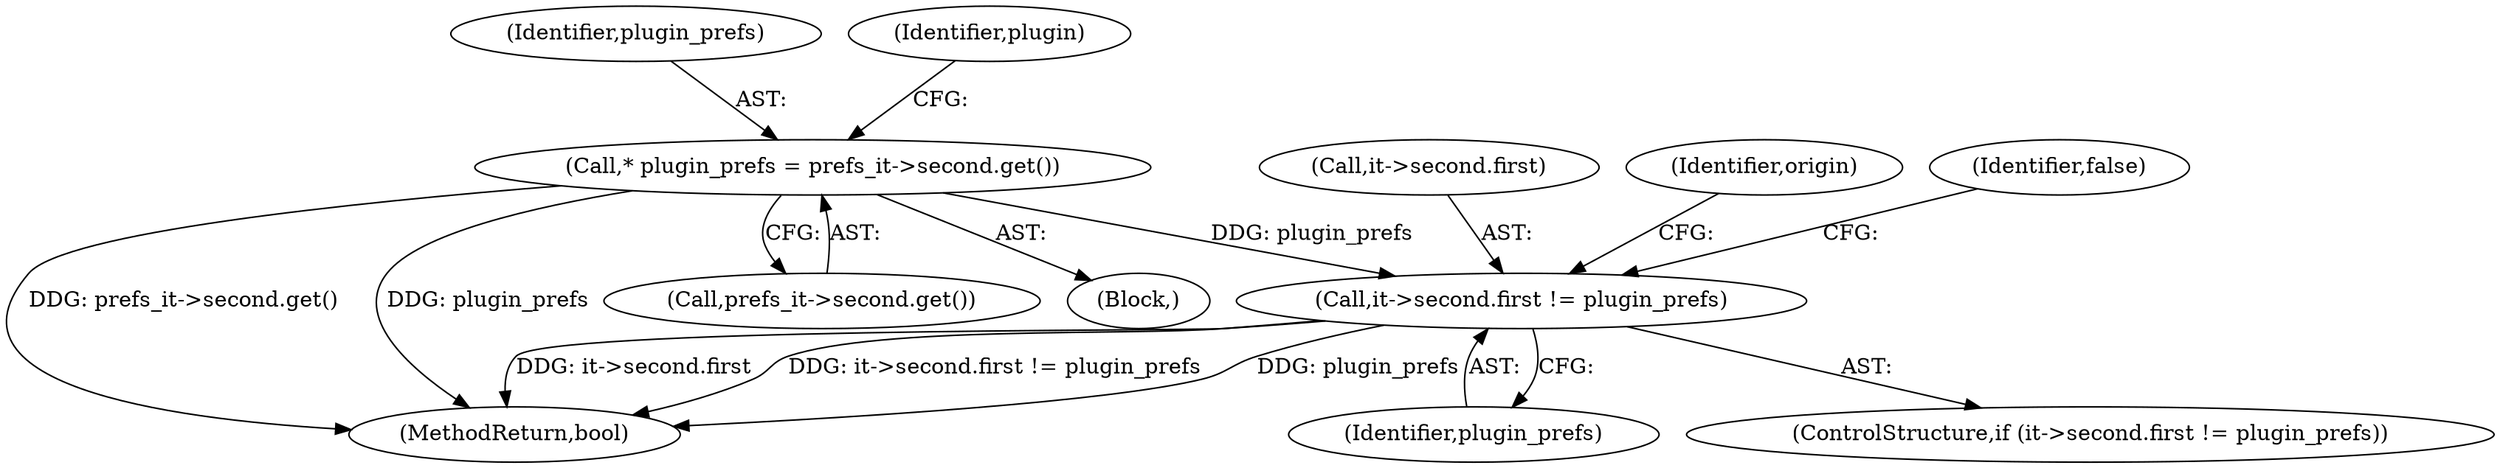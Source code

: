 digraph "0_Chrome_ac8bd041b81e46e4e4fcd5021aaa5499703952e6@pointer" {
"1000218" [label="(Call,it->second.first != plugin_prefs)"];
"1000195" [label="(Call,* plugin_prefs = prefs_it->second.get())"];
"1000217" [label="(ControlStructure,if (it->second.first != plugin_prefs))"];
"1000196" [label="(Identifier,plugin_prefs)"];
"1000218" [label="(Call,it->second.first != plugin_prefs)"];
"1000224" [label="(Identifier,plugin_prefs)"];
"1000219" [label="(Call,it->second.first)"];
"1000197" [label="(Call,prefs_it->second.get())"];
"1000107" [label="(Block,)"];
"1000229" [label="(Identifier,origin)"];
"1000202" [label="(Identifier,plugin)"];
"1000195" [label="(Call,* plugin_prefs = prefs_it->second.get())"];
"1000226" [label="(Identifier,false)"];
"1000255" [label="(MethodReturn,bool)"];
"1000218" -> "1000217"  [label="AST: "];
"1000218" -> "1000224"  [label="CFG: "];
"1000219" -> "1000218"  [label="AST: "];
"1000224" -> "1000218"  [label="AST: "];
"1000226" -> "1000218"  [label="CFG: "];
"1000229" -> "1000218"  [label="CFG: "];
"1000218" -> "1000255"  [label="DDG: it->second.first"];
"1000218" -> "1000255"  [label="DDG: it->second.first != plugin_prefs"];
"1000218" -> "1000255"  [label="DDG: plugin_prefs"];
"1000195" -> "1000218"  [label="DDG: plugin_prefs"];
"1000195" -> "1000107"  [label="AST: "];
"1000195" -> "1000197"  [label="CFG: "];
"1000196" -> "1000195"  [label="AST: "];
"1000197" -> "1000195"  [label="AST: "];
"1000202" -> "1000195"  [label="CFG: "];
"1000195" -> "1000255"  [label="DDG: prefs_it->second.get()"];
"1000195" -> "1000255"  [label="DDG: plugin_prefs"];
}
